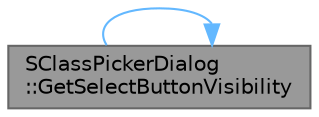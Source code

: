 digraph "SClassPickerDialog::GetSelectButtonVisibility"
{
 // INTERACTIVE_SVG=YES
 // LATEX_PDF_SIZE
  bgcolor="transparent";
  edge [fontname=Helvetica,fontsize=10,labelfontname=Helvetica,labelfontsize=10];
  node [fontname=Helvetica,fontsize=10,shape=box,height=0.2,width=0.4];
  rankdir="LR";
  Node1 [id="Node000001",label="SClassPickerDialog\l::GetSelectButtonVisibility",height=0.2,width=0.4,color="gray40", fillcolor="grey60", style="filled", fontcolor="black",tooltip="select button visibility delegate"];
  Node1 -> Node1 [id="edge1_Node000001_Node000001",color="steelblue1",style="solid",tooltip=" "];
}

